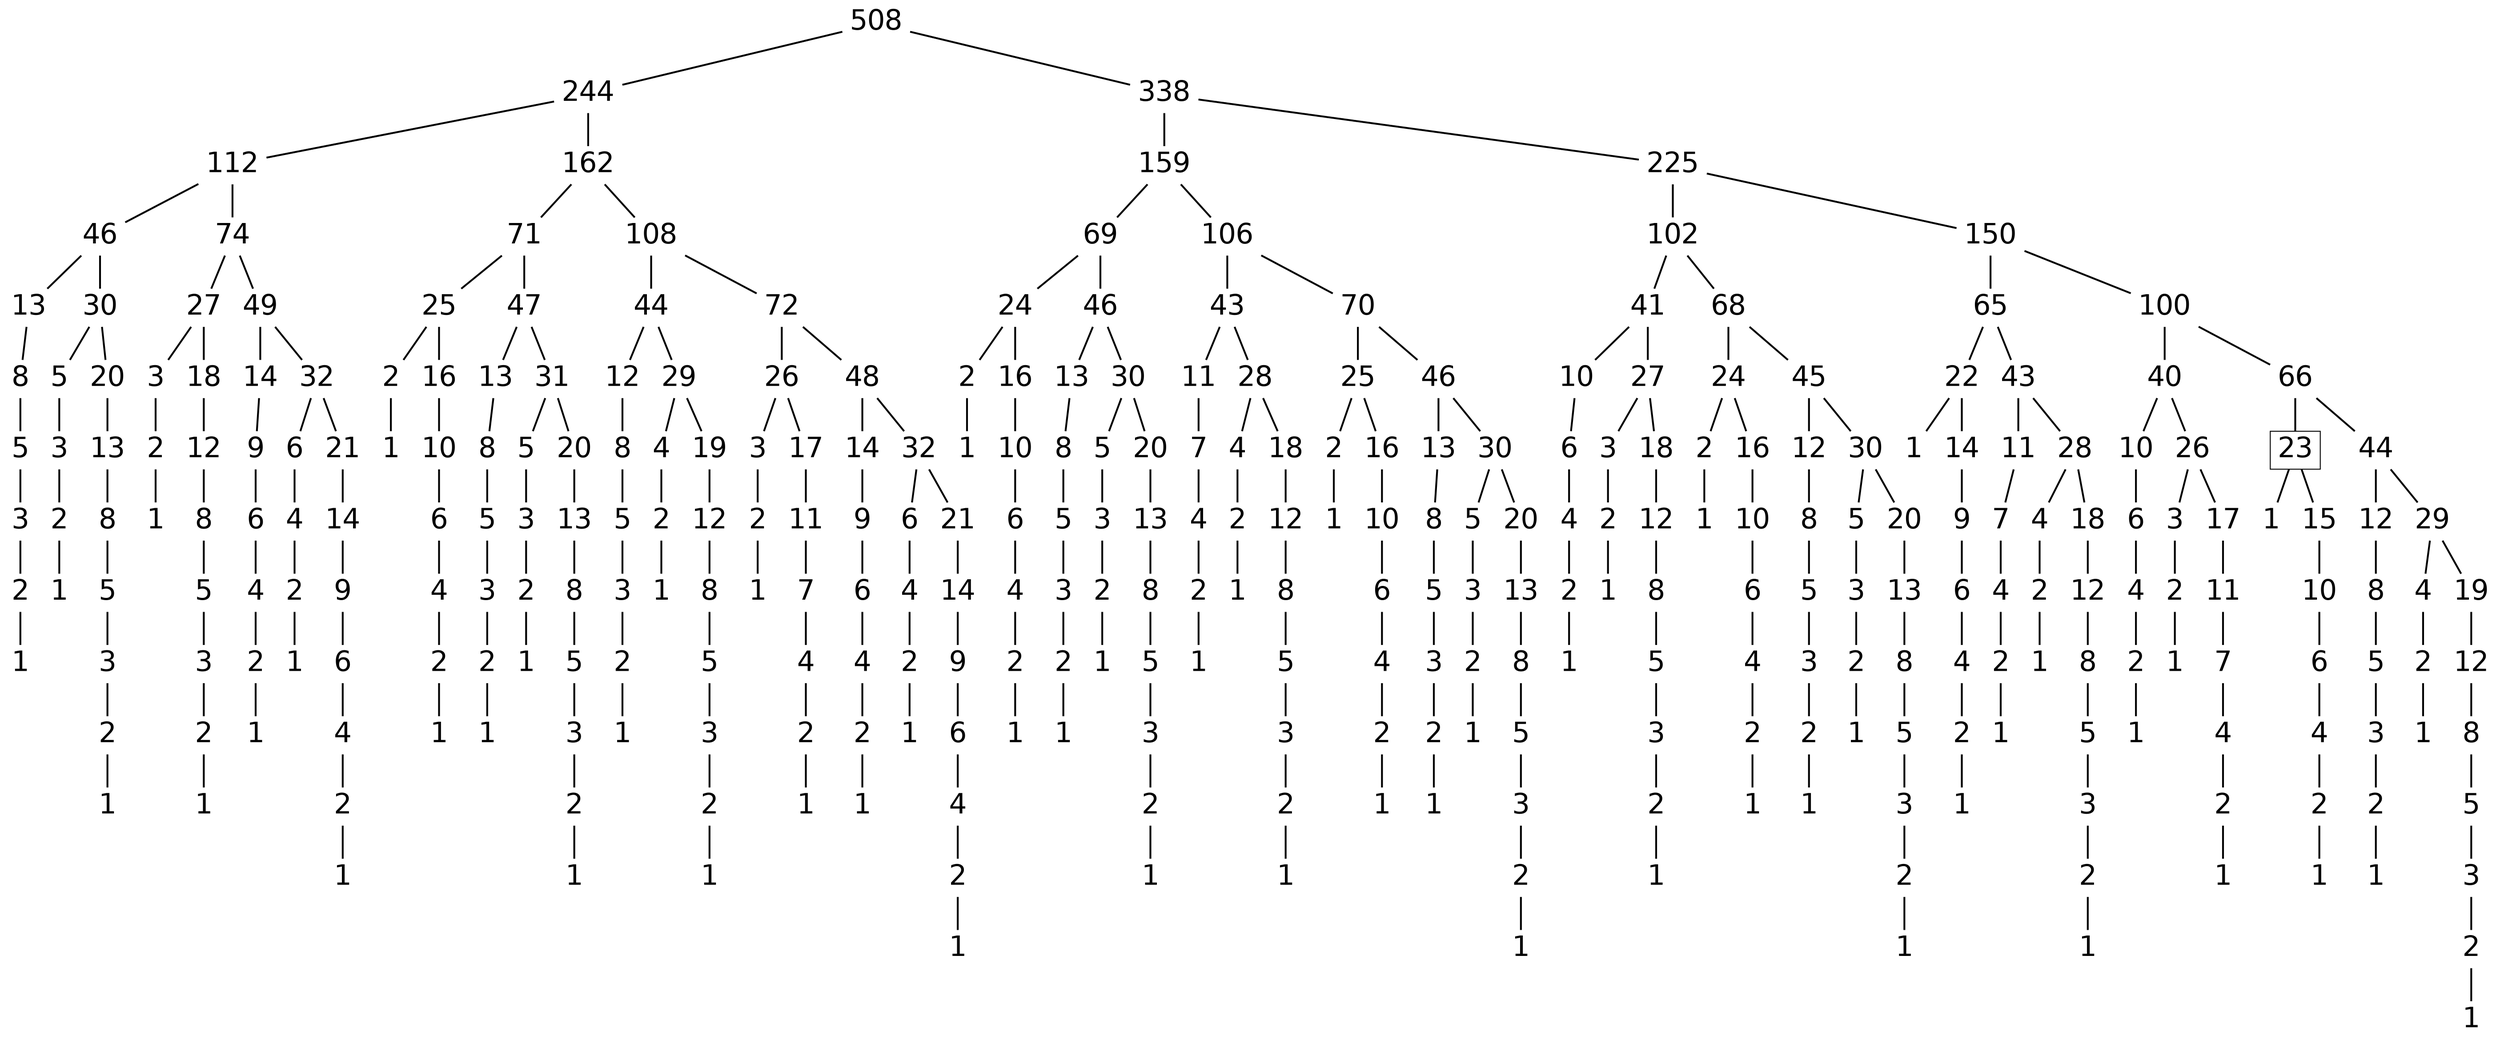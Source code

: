 digraph graph_name {
 graph[nodesep = 0.1];
 edge[dir=none, style=bold];
 node[ fontname = "Helvetica", shape = plaintext, width = 0.25, height = 0.25, fontsize=30];
aha[label="508" ];
aha->ahb
ahb[label="244" ];
ahb->ahc
ahc[label="112" ];
ahc->ahd
ahd[label="46" ];
ahd->ahe
ahe[label="13" ];
ahe->ahf
ahf[label="8" ];
ahf->ahg
ahg[label="5" ];
ahg->ahh
ahh[label="3" ];
ahh->ahi
ahi[label="2" ];
ahi->ahj
ahj[label="1" ];
ahd->ahk
ahk[label="30" ];
ahk->ahl
ahl[label="5" ];
ahl->ahm
ahm[label="3" ];
ahm->ahn
ahn[label="2" ];
ahn->aho
aho[label="1" ];
ahk->ahp
ahp[label="20" ];
ahp->ahq
ahq[label="13" ];
ahq->ahr
ahr[label="8" ];
ahr->ahs
ahs[label="5" ];
ahs->aht
aht[label="3" ];
aht->ahu
ahu[label="2" ];
ahu->ahv
ahv[label="1" ];
ahc->ahw
ahw[label="74" ];
ahw->ahx
ahx[label="27" ];
ahx->ahy
ahy[label="3" ];
ahy->ahz
ahz[label="2" ];
ahz->aia
aia[label="1" ];
ahx->aib
aib[label="18" ];
aib->aic
aic[label="12" ];
aic->aid
aid[label="8" ];
aid->aie
aie[label="5" ];
aie->aif
aif[label="3" ];
aif->aig
aig[label="2" ];
aig->aih
aih[label="1" ];
ahw->aii
aii[label="49" ];
aii->aij
aij[label="14" ];
aij->aik
aik[label="9" ];
aik->ail
ail[label="6" ];
ail->aim
aim[label="4" ];
aim->ain
ain[label="2" ];
ain->aio
aio[label="1" ];
aii->aip
aip[label="32" ];
aip->aiq
aiq[label="6" ];
aiq->air
air[label="4" ];
air->ais
ais[label="2" ];
ais->ait
ait[label="1" ];
aip->aiu
aiu[label="21" ];
aiu->aiv
aiv[label="14" ];
aiv->aiw
aiw[label="9" ];
aiw->aix
aix[label="6" ];
aix->aiy
aiy[label="4" ];
aiy->aiz
aiz[label="2" ];
aiz->aja
aja[label="1" ];
ahb->ajb
ajb[label="162" ];
ajb->ajc
ajc[label="71" ];
ajc->ajd
ajd[label="25" ];
ajd->aje
aje[label="2" ];
aje->ajf
ajf[label="1" ];
ajd->ajg
ajg[label="16" ];
ajg->ajh
ajh[label="10" ];
ajh->aji
aji[label="6" ];
aji->ajj
ajj[label="4" ];
ajj->ajk
ajk[label="2" ];
ajk->ajl
ajl[label="1" ];
ajc->ajm
ajm[label="47" ];
ajm->ajn
ajn[label="13" ];
ajn->ajo
ajo[label="8" ];
ajo->ajp
ajp[label="5" ];
ajp->ajq
ajq[label="3" ];
ajq->ajr
ajr[label="2" ];
ajr->ajs
ajs[label="1" ];
ajm->ajt
ajt[label="31" ];
ajt->aju
aju[label="5" ];
aju->ajv
ajv[label="3" ];
ajv->ajw
ajw[label="2" ];
ajw->ajx
ajx[label="1" ];
ajt->ajy
ajy[label="20" ];
ajy->ajz
ajz[label="13" ];
ajz->aka
aka[label="8" ];
aka->akb
akb[label="5" ];
akb->akc
akc[label="3" ];
akc->akd
akd[label="2" ];
akd->ake
ake[label="1" ];
ajb->akf
akf[label="108" ];
akf->akg
akg[label="44" ];
akg->akh
akh[label="12" ];
akh->aki
aki[label="8" ];
aki->akj
akj[label="5" ];
akj->akk
akk[label="3" ];
akk->akl
akl[label="2" ];
akl->akm
akm[label="1" ];
akg->akn
akn[label="29" ];
akn->ako
ako[label="4" ];
ako->akp
akp[label="2" ];
akp->akq
akq[label="1" ];
akn->akr
akr[label="19" ];
akr->aks
aks[label="12" ];
aks->akt
akt[label="8" ];
akt->aku
aku[label="5" ];
aku->akv
akv[label="3" ];
akv->akw
akw[label="2" ];
akw->akx
akx[label="1" ];
akf->aky
aky[label="72" ];
aky->akz
akz[label="26" ];
akz->ala
ala[label="3" ];
ala->alb
alb[label="2" ];
alb->alc
alc[label="1" ];
akz->ald
ald[label="17" ];
ald->ale
ale[label="11" ];
ale->alf
alf[label="7" ];
alf->alg
alg[label="4" ];
alg->alh
alh[label="2" ];
alh->ali
ali[label="1" ];
aky->alj
alj[label="48" ];
alj->alk
alk[label="14" ];
alk->all
all[label="9" ];
all->alm
alm[label="6" ];
alm->aln
aln[label="4" ];
aln->alo
alo[label="2" ];
alo->alp
alp[label="1" ];
alj->alq
alq[label="32" ];
alq->alr
alr[label="6" ];
alr->als
als[label="4" ];
als->alt
alt[label="2" ];
alt->alu
alu[label="1" ];
alq->alv
alv[label="21" ];
alv->alw
alw[label="14" ];
alw->alx
alx[label="9" ];
alx->aly
aly[label="6" ];
aly->alz
alz[label="4" ];
alz->ama
ama[label="2" ];
ama->amb
amb[label="1" ];
aha->amc
amc[label="338" ];
amc->amd
amd[label="159" ];
amd->ame
ame[label="69" ];
ame->amf
amf[label="24" ];
amf->amg
amg[label="2" ];
amg->amh
amh[label="1" ];
amf->ami
ami[label="16" ];
ami->amj
amj[label="10" ];
amj->amk
amk[label="6" ];
amk->aml
aml[label="4" ];
aml->amm
amm[label="2" ];
amm->amn
amn[label="1" ];
ame->amo
amo[label="46" ];
amo->amp
amp[label="13" ];
amp->amq
amq[label="8" ];
amq->amr
amr[label="5" ];
amr->ams
ams[label="3" ];
ams->amt
amt[label="2" ];
amt->amu
amu[label="1" ];
amo->amv
amv[label="30" ];
amv->amw
amw[label="5" ];
amw->amx
amx[label="3" ];
amx->amy
amy[label="2" ];
amy->amz
amz[label="1" ];
amv->ana
ana[label="20" ];
ana->anb
anb[label="13" ];
anb->anc
anc[label="8" ];
anc->and
and[label="5" ];
and->ane
ane[label="3" ];
ane->anf
anf[label="2" ];
anf->ang
ang[label="1" ];
amd->anh
anh[label="106" ];
anh->ani
ani[label="43" ];
ani->anj
anj[label="11" ];
anj->ank
ank[label="7" ];
ank->anl
anl[label="4" ];
anl->anm
anm[label="2" ];
anm->ann
ann[label="1" ];
ani->ano
ano[label="28" ];
ano->anp
anp[label="4" ];
anp->anq
anq[label="2" ];
anq->anr
anr[label="1" ];
ano->ans
ans[label="18" ];
ans->ant
ant[label="12" ];
ant->anu
anu[label="8" ];
anu->anv
anv[label="5" ];
anv->anw
anw[label="3" ];
anw->anx
anx[label="2" ];
anx->any
any[label="1" ];
anh->anz
anz[label="70" ];
anz->aoa
aoa[label="25" ];
aoa->aob
aob[label="2" ];
aob->aoc
aoc[label="1" ];
aoa->aod
aod[label="16" ];
aod->aoe
aoe[label="10" ];
aoe->aof
aof[label="6" ];
aof->aog
aog[label="4" ];
aog->aoh
aoh[label="2" ];
aoh->aoi
aoi[label="1" ];
anz->aoj
aoj[label="46" ];
aoj->aok
aok[label="13" ];
aok->aol
aol[label="8" ];
aol->aom
aom[label="5" ];
aom->aon
aon[label="3" ];
aon->aoo
aoo[label="2" ];
aoo->aop
aop[label="1" ];
aoj->aoq
aoq[label="30" ];
aoq->aor
aor[label="5" ];
aor->aos
aos[label="3" ];
aos->aot
aot[label="2" ];
aot->aou
aou[label="1" ];
aoq->aov
aov[label="20" ];
aov->aow
aow[label="13" ];
aow->aox
aox[label="8" ];
aox->aoy
aoy[label="5" ];
aoy->aoz
aoz[label="3" ];
aoz->apa
apa[label="2" ];
apa->apb
apb[label="1" ];
amc->apc
apc[label="225" ];
apc->apd
apd[label="102" ];
apd->ape
ape[label="41" ];
ape->apf
apf[label="10" ];
apf->apg
apg[label="6" ];
apg->aph
aph[label="4" ];
aph->api
api[label="2" ];
api->apj
apj[label="1" ];
ape->apk
apk[label="27" ];
apk->apl
apl[label="3" ];
apl->apm
apm[label="2" ];
apm->apn
apn[label="1" ];
apk->apo
apo[label="18" ];
apo->app
app[label="12" ];
app->apq
apq[label="8" ];
apq->apr
apr[label="5" ];
apr->aps
aps[label="3" ];
aps->apt
apt[label="2" ];
apt->apu
apu[label="1" ];
apd->apv
apv[label="68" ];
apv->apw
apw[label="24" ];
apw->apx
apx[label="2" ];
apx->apy
apy[label="1" ];
apw->apz
apz[label="16" ];
apz->aqa
aqa[label="10" ];
aqa->aqb
aqb[label="6" ];
aqb->aqc
aqc[label="4" ];
aqc->aqd
aqd[label="2" ];
aqd->aqe
aqe[label="1" ];
apv->aqf
aqf[label="45" ];
aqf->aqg
aqg[label="12" ];
aqg->aqh
aqh[label="8" ];
aqh->aqi
aqi[label="5" ];
aqi->aqj
aqj[label="3" ];
aqj->aqk
aqk[label="2" ];
aqk->aql
aql[label="1" ];
aqf->aqm
aqm[label="30" ];
aqm->aqn
aqn[label="5" ];
aqn->aqo
aqo[label="3" ];
aqo->aqp
aqp[label="2" ];
aqp->aqq
aqq[label="1" ];
aqm->aqr
aqr[label="20" ];
aqr->aqs
aqs[label="13" ];
aqs->aqt
aqt[label="8" ];
aqt->aqu
aqu[label="5" ];
aqu->aqv
aqv[label="3" ];
aqv->aqw
aqw[label="2" ];
aqw->aqx
aqx[label="1" ];
apc->aqy
aqy[label="150" ];
aqy->aqz
aqz[label="65" ];
aqz->ara
ara[label="22" ];
ara->arb
arb[label="1" ];
ara->arc
arc[label="14" ];
arc->ard
ard[label="9" ];
ard->are
are[label="6" ];
are->arf
arf[label="4" ];
arf->arg
arg[label="2" ];
arg->arh
arh[label="1" ];
aqz->ari
ari[label="43" ];
ari->arj
arj[label="11" ];
arj->ark
ark[label="7" ];
ark->arl
arl[label="4" ];
arl->arm
arm[label="2" ];
arm->arn
arn[label="1" ];
ari->aro
aro[label="28" ];
aro->arp
arp[label="4" ];
arp->arq
arq[label="2" ];
arq->arr
arr[label="1" ];
aro->ars
ars[label="18" ];
ars->art
art[label="12" ];
art->aru
aru[label="8" ];
aru->arv
arv[label="5" ];
arv->arw
arw[label="3" ];
arw->arx
arx[label="2" ];
arx->ary
ary[label="1" ];
aqy->arz
arz[label="100" ];
arz->asa
asa[label="40" ];
asa->asb
asb[label="10" ];
asb->asc
asc[label="6" ];
asc->asd
asd[label="4" ];
asd->ase
ase[label="2" ];
ase->asf
asf[label="1" ];
asa->asg
asg[label="26" ];
asg->ash
ash[label="3" ];
ash->asi
asi[label="2" ];
asi->asj
asj[label="1" ];
asg->ask
ask[label="17" ];
ask->asl
asl[label="11" ];
asl->asm
asm[label="7" ];
asm->asn
asn[label="4" ];
asn->aso
aso[label="2" ];
aso->asp
asp[label="1" ];
arz->asq
asq[label="66" ];
asq->asr
asr[label="23" ;shape=box];
asr->ass
ass[label="1" ];
asr->ast
ast[label="15" ];
ast->asu
asu[label="10" ];
asu->asv
asv[label="6" ];
asv->asw
asw[label="4" ];
asw->asx
asx[label="2" ];
asx->asy
asy[label="1" ];
asq->asz
asz[label="44" ];
asz->ata
ata[label="12" ];
ata->atb
atb[label="8" ];
atb->atc
atc[label="5" ];
atc->atd
atd[label="3" ];
atd->ate
ate[label="2" ];
ate->atf
atf[label="1" ];
asz->atg
atg[label="29" ];
atg->ath
ath[label="4" ];
ath->ati
ati[label="2" ];
ati->atj
atj[label="1" ];
atg->atk
atk[label="19" ];
atk->atl
atl[label="12" ];
atl->atm
atm[label="8" ];
atm->atn
atn[label="5" ];
atn->ato
ato[label="3" ];
ato->atp
atp[label="2" ];
atp->atq
atq[label="1" ];
}
